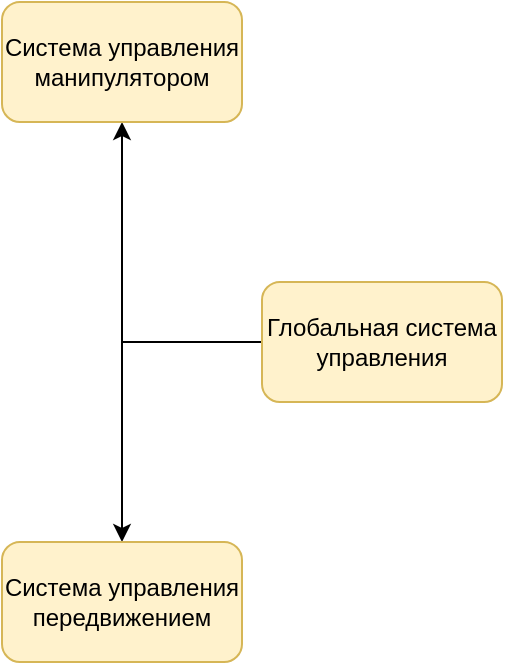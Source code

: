 <mxfile version="17.1.2" type="github">
  <diagram id="fKbLDI4m6s5YDFdav7tx" name="Page-1">
    <mxGraphModel dx="1038" dy="551" grid="1" gridSize="10" guides="1" tooltips="1" connect="1" arrows="1" fold="1" page="1" pageScale="1" pageWidth="827" pageHeight="1169" math="0" shadow="0">
      <root>
        <mxCell id="0" />
        <mxCell id="1" parent="0" />
        <mxCell id="ujUgzbwZOeXTwSPeFmDn-3" value="" style="edgeStyle=orthogonalEdgeStyle;rounded=0;orthogonalLoop=1;jettySize=auto;html=1;" edge="1" parent="1" source="ujUgzbwZOeXTwSPeFmDn-1" target="ujUgzbwZOeXTwSPeFmDn-2">
          <mxGeometry relative="1" as="geometry" />
        </mxCell>
        <mxCell id="ujUgzbwZOeXTwSPeFmDn-6" value="" style="edgeStyle=orthogonalEdgeStyle;rounded=0;orthogonalLoop=1;jettySize=auto;html=1;" edge="1" parent="1" source="ujUgzbwZOeXTwSPeFmDn-1" target="ujUgzbwZOeXTwSPeFmDn-5">
          <mxGeometry relative="1" as="geometry" />
        </mxCell>
        <mxCell id="ujUgzbwZOeXTwSPeFmDn-1" value="Глобальная система управления" style="rounded=1;whiteSpace=wrap;html=1;fillColor=#fff2cc;strokeColor=#d6b656;" vertex="1" parent="1">
          <mxGeometry x="590" y="210" width="120" height="60" as="geometry" />
        </mxCell>
        <mxCell id="ujUgzbwZOeXTwSPeFmDn-2" value="Система управления манипулятором" style="whiteSpace=wrap;html=1;fillColor=#fff2cc;strokeColor=#d6b656;rounded=1;" vertex="1" parent="1">
          <mxGeometry x="460" y="70" width="120" height="60" as="geometry" />
        </mxCell>
        <mxCell id="ujUgzbwZOeXTwSPeFmDn-5" value="Система управления передвижением" style="whiteSpace=wrap;html=1;fillColor=#fff2cc;strokeColor=#d6b656;rounded=1;" vertex="1" parent="1">
          <mxGeometry x="460" y="340" width="120" height="60" as="geometry" />
        </mxCell>
      </root>
    </mxGraphModel>
  </diagram>
</mxfile>
